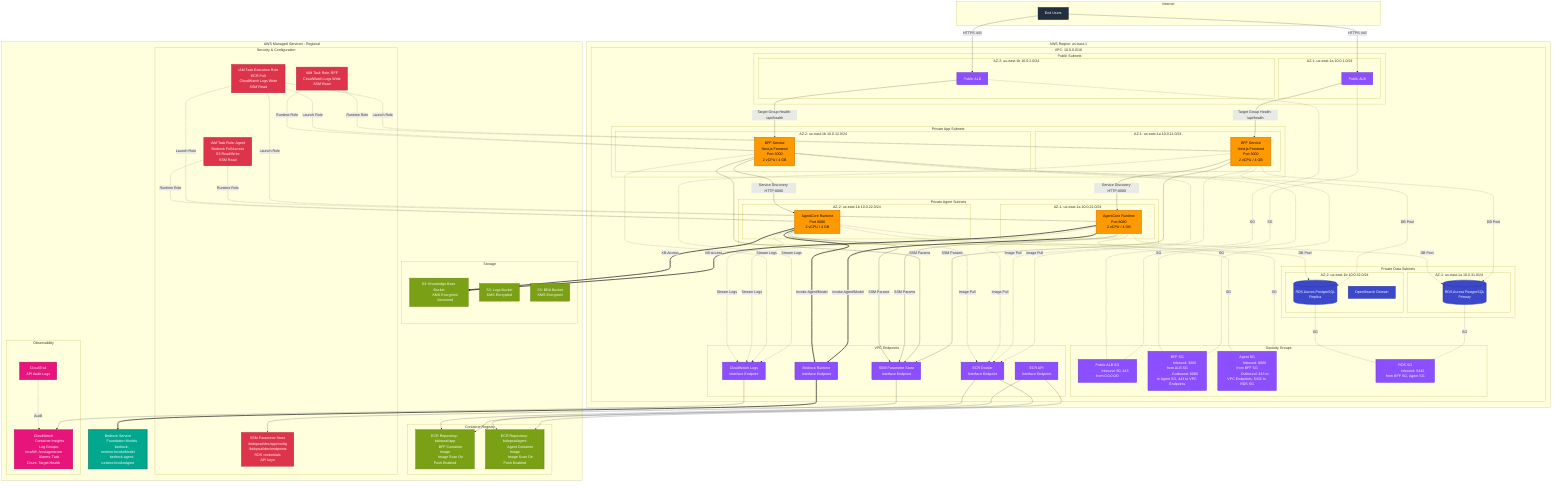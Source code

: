 graph TB
    subgraph "AWS Region: us-east-1"
        subgraph "VPC: 10.0.0.0/16"
            
            subgraph "Public Subnets"
                subgraph "AZ-1: us-east-1a 10.0.1.0/24"
                    PublicALB1[Public ALB]
                end
                
                subgraph "AZ-2: us-east-1b 10.0.2.0/24"
                    PublicALB2[Public ALB]
                end
            end
            
            subgraph "Private App Subnets"
                subgraph "AZ-1: us-east-1a 10.0.11.0/24"
                    BFF1[BFF Service
                    Next.js Frontend
                    Port 3000
                    2 vCPU / 4 GB]
                end
                
                subgraph "AZ-2: us-east-1b 10.0.12.0/24"
                    BFF2[BFF Service
                    Next.js Frontend
                    Port 3000
                    2 vCPU / 4 GB]
                end
            end
            
            subgraph "Private Agent Subnets"
                subgraph "AZ-1: us-east-1a 10.0.21.0/24"
                    Agent1[AgentCore Runtime
                    Port 8080
                    2 vCPU / 4 GB]
                end
                
                subgraph "AZ-2: us-east-1b 10.0.22.0/24"
                    Agent2[AgentCore Runtime
                    Port 8080
                    2 vCPU / 4 GB]
                end
            end
            
            subgraph "Private Data Subnets"
                subgraph "AZ-1: us-east-1a 10.0.31.0/24"
                    RDS1[(RDS Aurora PostgreSQL
                    Primary)]
                end
                
                subgraph "AZ-2: us-east-1b 10.0.32.0/24"
                    RDS2[(RDS Aurora PostgreSQL
                    Replica)]
                    OpenSearch[OpenSearch Domain]
                end
            end
            
            subgraph "Security Groups"
                PublicALBSG[Public ALB SG
                Inbound: 80, 443 from 0.0.0.0/0]
                BFFSG[BFF SG
                Inbound: 3000 from ALB SG
                Outbound: 8080 to Agent SG, 443 to VPC Endpoints]
                AgentSG[Agent SG
                Inbound: 8080 from BFF SG
                Outbound: 443 to VPC Endpoints, 5432 to RDS SG]
                RDSSG[RDS SG
                Inbound: 5432 from BFF SG, Agent SG]
            end
            
            subgraph "VPC Endpoints"
                VPCE_Bedrock[Bedrock Runtime
                Interface Endpoint]
                VPCE_ECR_API[ECR API
                Interface Endpoint]
                VPCE_ECR_DKR[ECR Docker
                Interface Endpoint]
                VPCE_CW_Logs[CloudWatch Logs
                Interface Endpoint]
                VPCE_SSM[SSM Parameter Store
                Interface Endpoint]
            end
        end
    end
    
    subgraph "AWS Managed Services - Regional"
        Bedrock[Bedrock Service
        Foundation Models
        bedrock-runtime:InvokeModel
        bedrock-agent-runtime:InvokeAgent]
        
        subgraph "Container Registry"
            ECR_App[ECR Repository: bidopsai/app
            BFF Container Image
            Image Scan On Push Enabled]
            ECR_Agent[ECR Repository: bidopsai/agent
            Agent Container Image
            Image Scan On Push Enabled]
        end
        
        subgraph "Storage"
            S3_KB[S3: Knowledge Base Bucket
            KMS Encrypted
            Versioned]
            S3_Logs[S3: Logs Bucket
            KMS Encrypted]
            S3_BDA[S3: BDA Bucket
            KMS Encrypted]
        end
        
        subgraph "Security & Configuration"
            SSM[SSM Parameter Store
            /bidopsai/dev/app/config
            /bidopsai/dev/endpoints
            RDS credentials
            API keys]
            IAM_TaskExec[IAM Task Execution Role
            ECR Pull
            CloudWatch Logs Write
            SSM Read]
            IAM_BFF[IAM Task Role: BFF
            CloudWatch Logs Write
            SSM Read]
            IAM_Agent[IAM Task Role: Agent
            Bedrock Full Access
            S3 Read/Write
            SSM Read]
        end
        
        subgraph "Observability"
            CloudWatch[CloudWatch
            Container Insights
            Log Groups: /ecs/bff, /ecs/agentcore
            Alarms: Task Count, Target Health]
            CloudTrail[CloudTrail
            API Audit Logs]
        end
    end
    
    subgraph "Internet"
        Users[End Users]
    end
    
    %% User traffic flow
    Users -->|HTTPS 443| PublicALB1
    Users -->|HTTPS 443| PublicALB2
    
    %% ALB to BFF routing
    PublicALB1 -->|Target Group Health: /api/health| BFF1
    PublicALB2 -->|Target Group Health: /api/health| BFF2
    
    %% BFF to AgentCore communication (Service Discovery)
    BFF1 -->|Service Discovery HTTP:8080| Agent1
    BFF2 -->|Service Discovery HTTP:8080| Agent2
    
    %% Database connections (grouped by service type)
    BFF1 -.->|DB Pool| RDS1
    BFF2 -.->|DB Pool| RDS2
    Agent1 -.->|DB Pool| RDS1
    Agent2 -.->|DB Pool| RDS2
    
    %% Security group memberships (lighter connections)
    BFF1 -.-|SG| BFFSG
    BFF2 -.-|SG| BFFSG
    Agent1 -.-|SG| AgentSG
    Agent2 -.-|SG| AgentSG
    PublicALB1 -.-|SG| PublicALBSG
    PublicALB2 -.-|SG| PublicALBSG
    RDS1 -.-|SG| RDSSG
    RDS2 -.-|SG| RDSSG
    
    %% Bedrock invocations (heavy line)
    Agent1 ==>|Invoke Agent/Model| VPCE_Bedrock
    Agent2 ==>|Invoke Agent/Model| VPCE_Bedrock
    
    %% Container image pulls (startup only)
    BFF1 -..->|Image Pull| VPCE_ECR_DKR
    BFF2 -..->|Image Pull| VPCE_ECR_DKR
    Agent1 -..->|Image Pull| VPCE_ECR_DKR
    Agent2 -..->|Image Pull| VPCE_ECR_DKR
    
    %% Logging streams
    BFF1 -.->|Stream Logs| VPCE_CW_Logs
    BFF2 -.->|Stream Logs| VPCE_CW_Logs
    Agent1 -.->|Stream Logs| VPCE_CW_Logs
    Agent2 -.->|Stream Logs| VPCE_CW_Logs
    
    %% Configuration reads
    BFF1 -->|SSM Params| VPCE_SSM
    BFF2 -->|SSM Params| VPCE_SSM
    Agent1 -->|SSM Params| VPCE_SSM
    Agent2 -->|SSM Params| VPCE_SSM
    
    %% S3 Knowledge Base access
    Agent1 ==>|KB Access| S3_KB
    Agent2 ==>|KB Access| S3_KB
    
    %% VPC Endpoint to AWS service connections
    VPCE_Bedrock ==> Bedrock
    VPCE_ECR_API --> ECR_App
    VPCE_ECR_API --> ECR_Agent
    VPCE_ECR_DKR --> ECR_App
    VPCE_ECR_DKR --> ECR_Agent
    VPCE_CW_Logs --> CloudWatch
    VPCE_SSM --> SSM
    
    %% IAM role assumptions (task execution)
    IAM_TaskExec -.-|Launch Role| BFF1
    IAM_TaskExec -.-|Launch Role| BFF2
    IAM_TaskExec -.-|Launch Role| Agent1
    IAM_TaskExec -.-|Launch Role| Agent2
    
    %% IAM role assumptions (task roles)
    IAM_BFF -.-|Runtime Role| BFF1
    IAM_BFF -.-|Runtime Role| BFF2
    IAM_Agent -.-|Runtime Role| Agent1
    IAM_Agent -.-|Runtime Role| Agent2
    
    %% Audit logging
    CloudTrail -.->|Audit| CloudWatch
    
    classDef compute fill:#FF9900,stroke:#D97F00,stroke-width:3px,color:#000
    classDef networking fill:#8C4FFF,stroke:#6B3ACC,stroke-width:2px,color:#fff
    classDef security fill:#DD344C,stroke:#B02A3D,stroke-width:2px,color:#fff
    classDef storage fill:#7AA116,stroke:#5F8112,stroke-width:2px,color:#fff
    classDef database fill:#3B48CC,stroke:#2D3899,stroke-width:2px,color:#fff
    classDef management fill:#E7157B,stroke:#B81163,stroke-width:2px,color:#fff
    classDef ml fill:#01A88D,stroke:#017F6A,stroke-width:3px,color:#fff
    classDef internet fill:#232F3E,stroke:#161E2D,stroke-width:2px,color:#fff
    
    class BFF1,BFF2,Agent1,Agent2 compute
    class PublicALB1,PublicALB2,PublicALBSG,BFFSG,AgentSG,RDSSG,VPCE_Bedrock,VPCE_ECR_API,VPCE_ECR_DKR,VPCE_CW_Logs,VPCE_SSM networking
    class SSM,IAM_TaskExec,IAM_BFF,IAM_Agent security
    class S3_KB,S3_Logs,S3_BDA,ECR_App,ECR_Agent storage
    class RDS1,RDS2,OpenSearch database
    class CloudWatch,CloudTrail management
    class Bedrock ml
    class Users internet